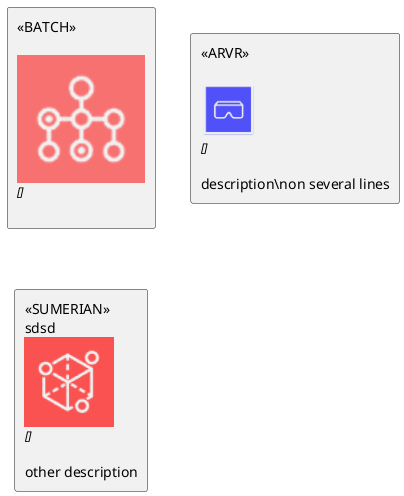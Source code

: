 @startuml

'all sprites in a category would be included in an all.puml file for that category
'==================================================================================================

'create equivalent of icons shown here https://github.com/awslabs/aws-icons-for-plantuml
sprite $Batch [64x64/16z] {
xLQ7bjim30CdzFzVtEV1iErPkJpT7iYm5aWDKERujFZ5Bp8YkSvM011VfMzSDy2Mw1JidbCGAtmllmbPuIkoImjyGUsyBV4LV95_Xny50bpW4uTRAjOKu81b
Xa0vbX3OKFG5C0IMNLyxXA_3PvW5hqHSOFBP_Ovk4036hYi0pJdTCgqD6A0g4FQ0hOwygxSikGOanw11AuvtomxXjNiRDECmn21xxTkJP0N4tdy1Gmu5T2GW
6ygFL_sqbx3NvA_FVtt_ri_F1CZNra-10TpNhvVr2KGcyVCOdoBySlpv-jC1ZSVveO36_Fwb0UASqGqG0QpfJgP2Eo60u59-fLVozhhdNk2WTeDpq2O6AAL_
uV7KGPNO2lya17gz1pMiD1VmFNH9IBLNe3xA3q07eNsMy_WdXESwU4jRmddEk-FUuPFjjthiqAEGVUz8rlqmsK1nhtYlklvp7vWRfka0jUNITUdTzgxFyzLx
-Ikh_YdmYr_y0G
}

'https://github.com/awslabs/aws-icons-for-plantuml/blob/master/dist/ARVR/ARVR.puml
sprite $Arvr [64x64/16z] {
xTG3WiH054NHzutP_th7RHkfsmnEdE1HZMZsIn0_DGDuuVsZJwnMVJ-57txuuKrsP4Tv1mjl3Nw43qZlo147VO9xPueyu8j1l3jm7V0GtPFWe8_UKzpL3rzc
TO4l0gZEzufCsDd-rnhoN2zKtKLoWk-bkHq--vabr0TypEy_WiwEmc9K7FATAd_fVDwOZygdU_uEF_pmLgUMA_wChkV1SavCc4LdXNVe2m
}

'https://github.com/awslabs/aws-icons-for-plantuml/blob/master/dist/ARVR/Sumerian.puml
sprite $Sumerian [64x64/16z] {
xPO5qkim38HN3FU_xuE29mMx-Hbtg4to6GIZxVVJhtvLLI-XbK2QJo6sVv90JA3SImUJRVuAjBeDl8zE0G2EyVy42d87NGOmGG0vVHuu7iRWZt4daBUWWW6j
8w_zNufuHES9KgxpKjr5o6CKQyh5uGi59BTfEuR1GHvEi6cu0N2sWE8sb99j03370L41CkryG9FQh6rTffOJlEWGLz-cbv5N4Pqh83Vf5THL67BA-qXltEu_
2XWrtrzlzZUfwuBCdjy_3ilGeY0Pgmj0NO5ehtb1vh9c0OhsaV_Qfa_hKUzKUDIs_eJgy7myMFEPLzinwd3nSQ0rpwYR_kiWmAgVmezmYuKSJ_94VZJDABad
y4EnAVcdyy4Xo6H_7g-02Se1oIVprMqKX_YdW9_AEtjtdVlNiykVmAS0Tjd_1exTl8wS3Ju5q5sydGux-94Dty4xGtfeyAEewG4FQCvv0vQy0b8zvuiN_EYw
AHy0nu8Ue-gMJrFBOgjTKr_pYfyChlaOjDhmay6vj0xaWvyFxdKOyiYlZSFQGGZIVMbSrhaa46WOf-dmcOS1a3mPjp9mFqqf77FZ-7JZ-Y76UQvV_Uel
}


' sprite decorator is defined once only - not once per sprite as per current puml files in stdlib
'==================================================================================================

' We define 1 or more sprite decorators in stdlib
'---------------------------------------------------
!unquoted procedure $SpriteDecorator($MySprite, $alias, $description="", $label="", $technology="", $scale=1, $colour="red")

rectangle $alias as "
<<$alias>>
$label
<color:$colour><$MySprite*$scale></color>
//<size:12>[$technology]</size>//

  $description"
!endprocedure

'stdlib macros pass the sprite to the decorator - and the other parameters
'all this would happen in an all.puml file per sprite category
'==================================================================================================
!unquoted procedure $BATCH($alias, $description="", $label="", $technology="", $scale=1, $colour="red")
$SpriteDecorator($Batch, $alias, $description, $label, $technology, $scale, $colour)
!endprocedure

!unquoted procedure $ARVR($alias, $description="", $label="", $technology="", $scale=1, $colour="red")
$SpriteDecorator($Arvr, $alias, $description, $label, $technology, $scale, $colour)
!endprocedure

!unquoted procedure $SUMERIAN($alias, $description="", $label="", $technology="", $scale=1, $colour="red")
$SpriteDecorator($Sumerian, $alias, $description, $label, $technology, $scale, $colour)
!endprocedure




'user code
'================
$BATCH(BATCH, $scale=2)

$ARVR(ARVR, "description\non several lines", $scale=.9, $colour="blue")

$SUMERIAN(SUMERIAN, "other description", $label="sdsd", $scale=1.4)


'TODO: play with this to see if "Dynamic invocation" could be useful here? 
' i.e. given 
'   a sprite
'   a decorator function/procedure with params ($alias, $description, $label, $technology, $scale, $colour)
' %call_user_func("decorator", "$sprite")
' this would reduce the duplication even further in examples below 
@enduml
